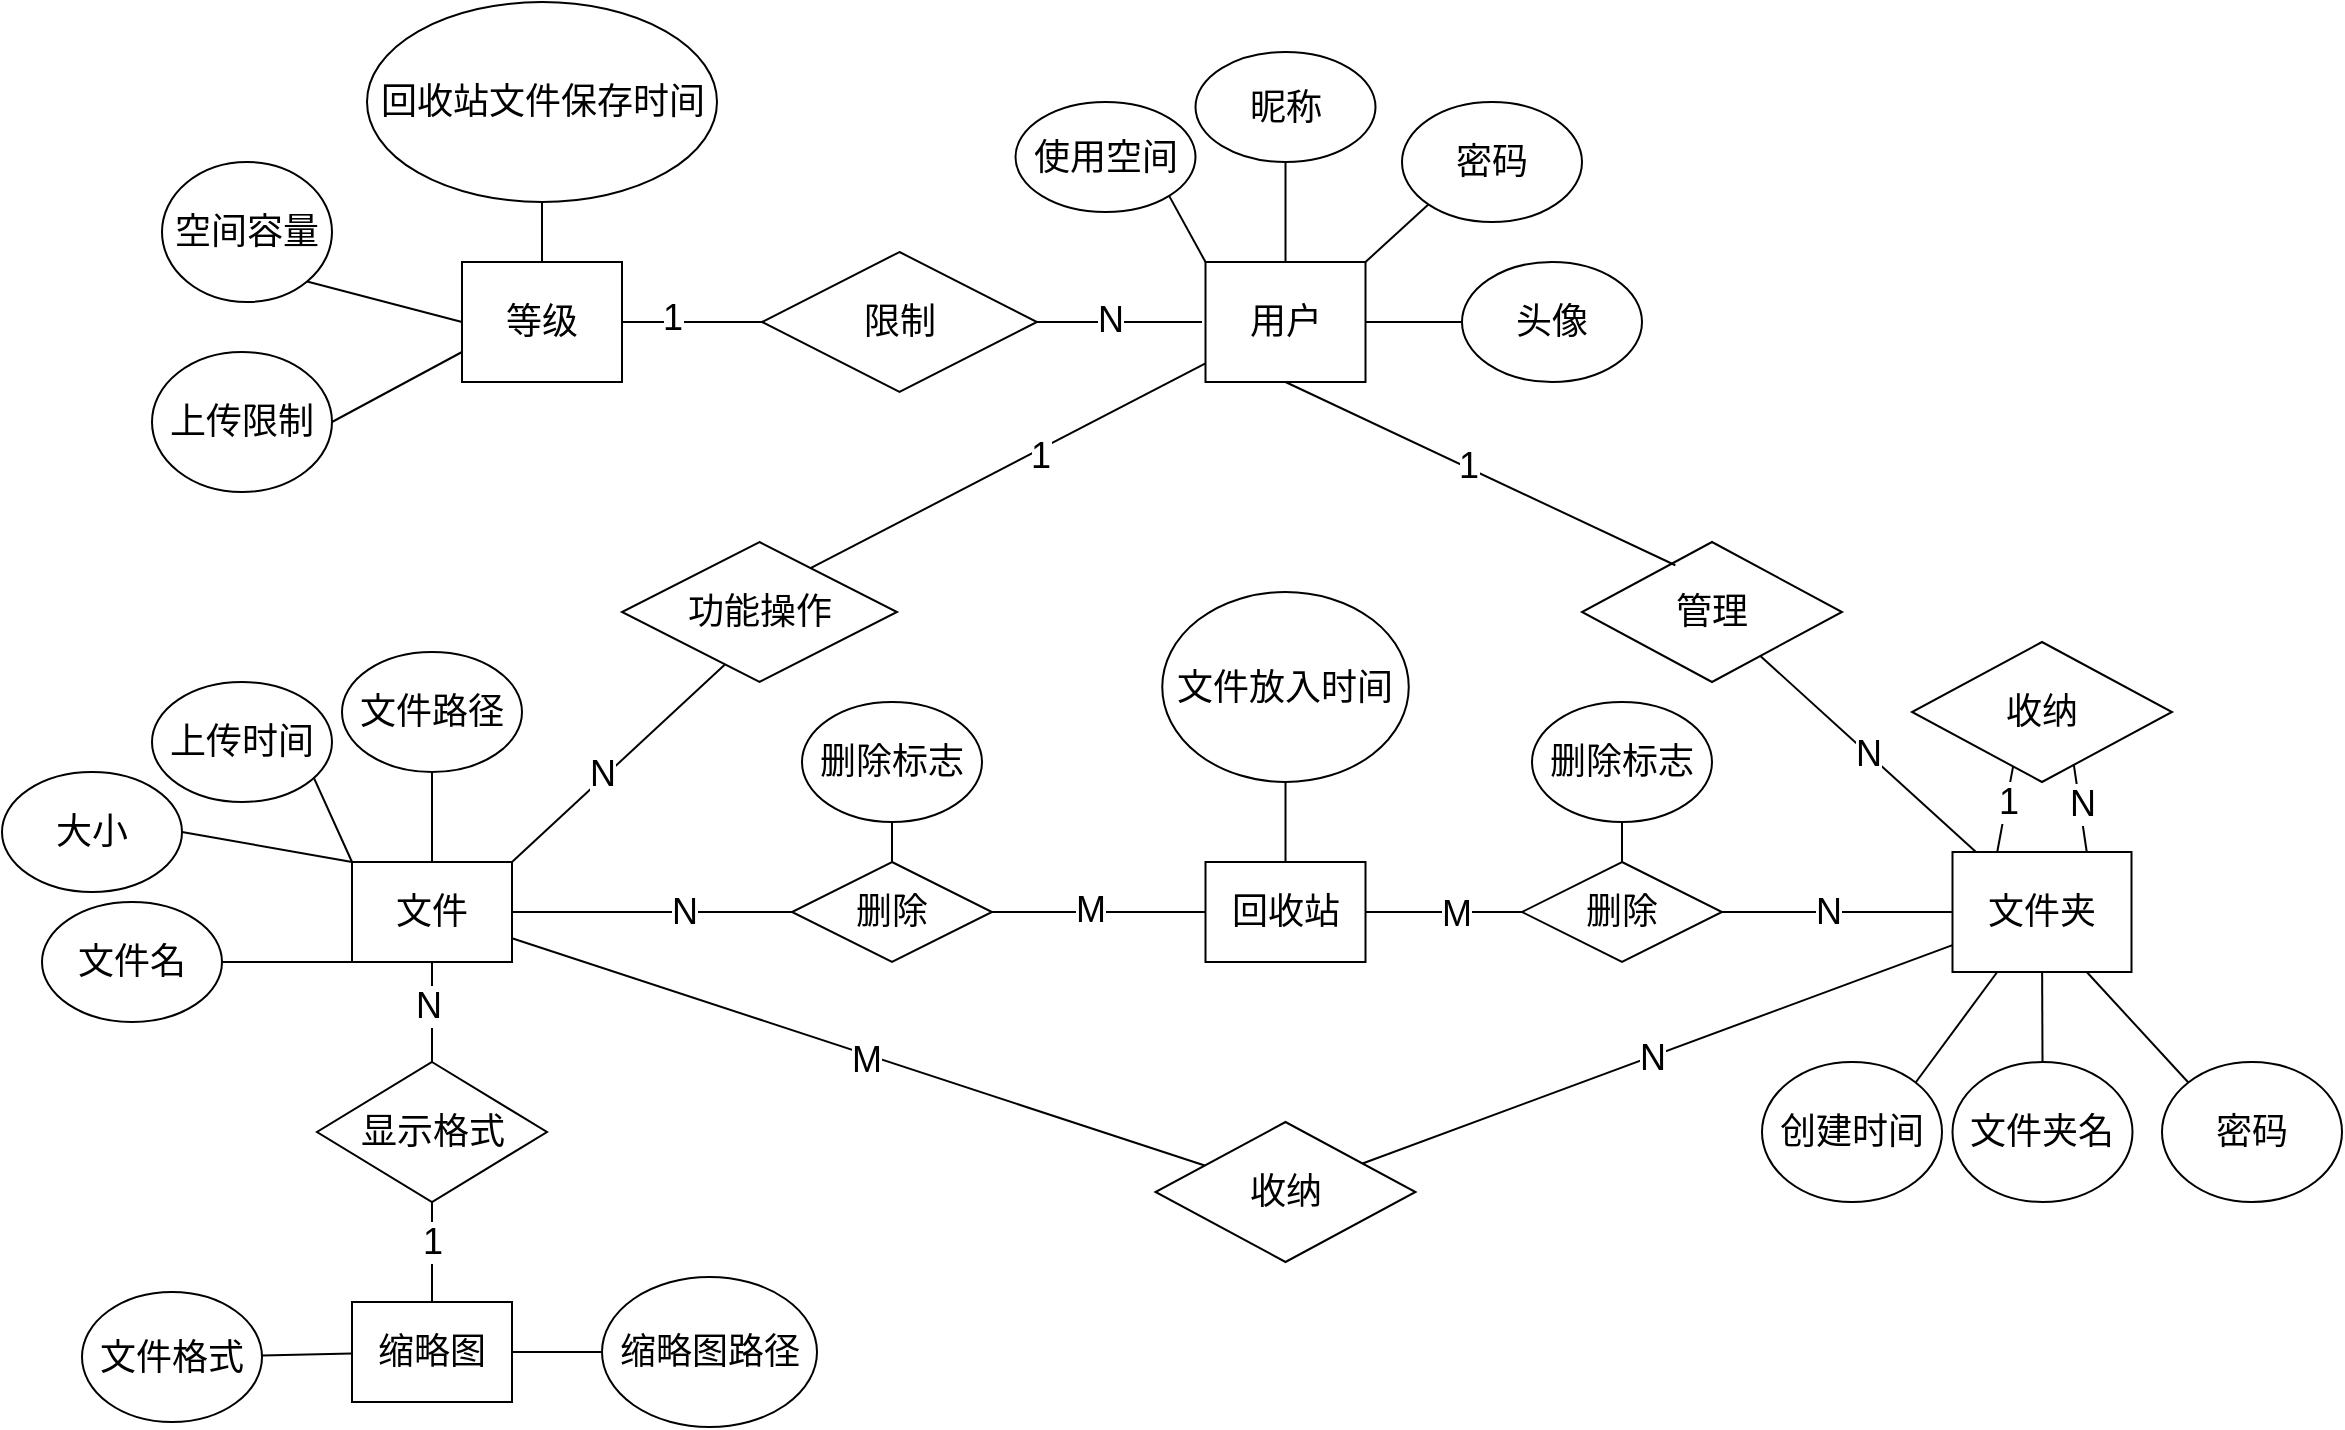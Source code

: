 <mxfile version="24.4.4" type="device">
  <diagram id="R2lEEEUBdFMjLlhIrx00" name="Page-1">
    <mxGraphModel dx="1241" dy="2071" grid="1" gridSize="10" guides="1" tooltips="1" connect="1" arrows="1" fold="1" page="1" pageScale="1" pageWidth="850" pageHeight="1100" math="0" shadow="0" extFonts="Permanent Marker^https://fonts.googleapis.com/css?family=Permanent+Marker">
      <root>
        <mxCell id="0" />
        <mxCell id="1" parent="0" />
        <mxCell id="C1nQSUP3_iVQXWu07cKW-3" style="edgeStyle=none;rounded=0;orthogonalLoop=1;jettySize=auto;html=1;exitX=0;exitY=0;exitDx=0;exitDy=0;entryX=1;entryY=1;entryDx=0;entryDy=0;strokeColor=default;align=center;verticalAlign=middle;fontFamily=Helvetica;fontSize=11;fontColor=default;labelBackgroundColor=default;endArrow=none;" edge="1" parent="1" source="w-bUhG9tgI94XME9KLcf-1" target="C1nQSUP3_iVQXWu07cKW-1">
          <mxGeometry relative="1" as="geometry" />
        </mxCell>
        <mxCell id="w-bUhG9tgI94XME9KLcf-1" value="&lt;font style=&quot;font-size: 18px;&quot;&gt;用户&lt;/font&gt;" style="rounded=0;whiteSpace=wrap;html=1;" parent="1" vertex="1">
          <mxGeometry x="921.75" y="-800" width="80" height="60" as="geometry" />
        </mxCell>
        <mxCell id="w-bUhG9tgI94XME9KLcf-25" value="" style="edgeStyle=none;rounded=0;orthogonalLoop=1;jettySize=auto;html=1;strokeColor=default;align=center;verticalAlign=middle;fontFamily=Helvetica;fontSize=11;fontColor=default;labelBackgroundColor=default;endArrow=none;" parent="1" source="w-bUhG9tgI94XME9KLcf-4" target="w-bUhG9tgI94XME9KLcf-24" edge="1">
          <mxGeometry relative="1" as="geometry" />
        </mxCell>
        <mxCell id="w-bUhG9tgI94XME9KLcf-35" value="&lt;font style=&quot;font-size: 18px;&quot;&gt;N&lt;/font&gt;" style="edgeLabel;html=1;align=center;verticalAlign=middle;resizable=0;points=[];fontFamily=Helvetica;fontSize=11;fontColor=default;labelBackgroundColor=default;" parent="w-bUhG9tgI94XME9KLcf-25" vertex="1" connectable="0">
          <mxGeometry x="0.02" relative="1" as="geometry">
            <mxPoint as="offset" />
          </mxGeometry>
        </mxCell>
        <mxCell id="w-bUhG9tgI94XME9KLcf-127" style="edgeStyle=none;rounded=0;orthogonalLoop=1;jettySize=auto;html=1;exitX=0.25;exitY=1;exitDx=0;exitDy=0;entryX=1;entryY=0;entryDx=0;entryDy=0;strokeColor=default;align=center;verticalAlign=middle;fontFamily=Helvetica;fontSize=11;fontColor=default;labelBackgroundColor=default;endArrow=none;" parent="1" source="w-bUhG9tgI94XME9KLcf-4" target="w-bUhG9tgI94XME9KLcf-126" edge="1">
          <mxGeometry relative="1" as="geometry" />
        </mxCell>
        <mxCell id="W53H7S4lqF-D5ezC9vgU-52" style="edgeStyle=none;rounded=0;orthogonalLoop=1;jettySize=auto;html=1;exitX=0.75;exitY=1;exitDx=0;exitDy=0;entryX=0;entryY=0;entryDx=0;entryDy=0;strokeColor=default;align=center;verticalAlign=middle;fontFamily=Helvetica;fontSize=11;fontColor=default;labelBackgroundColor=default;endArrow=none;" parent="1" source="w-bUhG9tgI94XME9KLcf-4" target="W53H7S4lqF-D5ezC9vgU-51" edge="1">
          <mxGeometry relative="1" as="geometry" />
        </mxCell>
        <mxCell id="w-bUhG9tgI94XME9KLcf-4" value="&lt;font style=&quot;font-size: 18px;&quot;&gt;文件夹&lt;/font&gt;" style="rounded=0;whiteSpace=wrap;html=1;" parent="1" vertex="1">
          <mxGeometry x="1295.25" y="-505" width="89.5" height="60" as="geometry" />
        </mxCell>
        <mxCell id="w-bUhG9tgI94XME9KLcf-26" value="" style="edgeStyle=none;rounded=0;orthogonalLoop=1;jettySize=auto;html=1;strokeColor=default;align=center;verticalAlign=middle;fontFamily=Helvetica;fontSize=11;fontColor=default;labelBackgroundColor=default;endArrow=none;" parent="1" source="w-bUhG9tgI94XME9KLcf-5" target="w-bUhG9tgI94XME9KLcf-24" edge="1">
          <mxGeometry relative="1" as="geometry" />
        </mxCell>
        <mxCell id="w-bUhG9tgI94XME9KLcf-30" value="&lt;font style=&quot;font-size: 18px;&quot;&gt;M&lt;/font&gt;" style="edgeLabel;html=1;align=center;verticalAlign=middle;resizable=0;points=[];fontFamily=Helvetica;fontSize=11;fontColor=default;labelBackgroundColor=default;" parent="w-bUhG9tgI94XME9KLcf-26" vertex="1" connectable="0">
          <mxGeometry x="0.022" y="-3" relative="1" as="geometry">
            <mxPoint as="offset" />
          </mxGeometry>
        </mxCell>
        <mxCell id="w-bUhG9tgI94XME9KLcf-48" style="edgeStyle=none;rounded=0;orthogonalLoop=1;jettySize=auto;html=1;exitX=0;exitY=0.5;exitDx=0;exitDy=0;entryX=1;entryY=0.5;entryDx=0;entryDy=0;strokeColor=default;align=center;verticalAlign=middle;fontFamily=Helvetica;fontSize=11;fontColor=default;labelBackgroundColor=default;endArrow=none;" parent="1" source="w-bUhG9tgI94XME9KLcf-5" target="w-bUhG9tgI94XME9KLcf-47" edge="1">
          <mxGeometry relative="1" as="geometry">
            <Array as="points" />
          </mxGeometry>
        </mxCell>
        <mxCell id="w-bUhG9tgI94XME9KLcf-53" value="&lt;font style=&quot;font-size: 18px;&quot;&gt;N&lt;/font&gt;" style="edgeLabel;html=1;align=center;verticalAlign=middle;resizable=0;points=[];fontFamily=Helvetica;fontSize=11;fontColor=default;labelBackgroundColor=default;" parent="w-bUhG9tgI94XME9KLcf-48" vertex="1" connectable="0">
          <mxGeometry x="0.038" relative="1" as="geometry">
            <mxPoint as="offset" />
          </mxGeometry>
        </mxCell>
        <mxCell id="w-bUhG9tgI94XME9KLcf-5" value="&lt;font style=&quot;font-size: 18px;&quot;&gt;文件&lt;/font&gt;" style="rounded=0;whiteSpace=wrap;html=1;" parent="1" vertex="1">
          <mxGeometry x="495" y="-500" width="80" height="50" as="geometry" />
        </mxCell>
        <mxCell id="w-bUhG9tgI94XME9KLcf-19" value="&lt;font style=&quot;font-size: 18px;&quot;&gt;N&lt;/font&gt;" style="edgeStyle=none;rounded=0;orthogonalLoop=1;jettySize=auto;html=1;strokeColor=default;align=center;verticalAlign=middle;fontFamily=Helvetica;fontSize=11;fontColor=default;labelBackgroundColor=default;endArrow=none;" parent="1" source="w-bUhG9tgI94XME9KLcf-12" target="w-bUhG9tgI94XME9KLcf-4" edge="1">
          <mxGeometry relative="1" as="geometry" />
        </mxCell>
        <mxCell id="w-bUhG9tgI94XME9KLcf-12" value="&lt;font style=&quot;font-size: 18px;&quot;&gt;管理&lt;/font&gt;" style="rhombus;whiteSpace=wrap;html=1;" parent="1" vertex="1">
          <mxGeometry x="1110" y="-660" width="130" height="70" as="geometry" />
        </mxCell>
        <mxCell id="w-bUhG9tgI94XME9KLcf-15" value="" style="endArrow=none;html=1;rounded=0;entryX=0.5;entryY=1;entryDx=0;entryDy=0;exitX=0.359;exitY=0.166;exitDx=0;exitDy=0;exitPerimeter=0;" parent="1" source="w-bUhG9tgI94XME9KLcf-12" target="w-bUhG9tgI94XME9KLcf-1" edge="1">
          <mxGeometry width="50" height="50" relative="1" as="geometry">
            <mxPoint x="1070" y="-630" as="sourcePoint" />
            <mxPoint x="845" y="-640" as="targetPoint" />
          </mxGeometry>
        </mxCell>
        <mxCell id="w-bUhG9tgI94XME9KLcf-20" value="&lt;font style=&quot;font-size: 18px;&quot;&gt;1&lt;/font&gt;" style="edgeLabel;html=1;align=center;verticalAlign=middle;resizable=0;points=[];fontFamily=Helvetica;fontSize=11;fontColor=default;labelBackgroundColor=default;" parent="w-bUhG9tgI94XME9KLcf-15" vertex="1" connectable="0">
          <mxGeometry x="0.074" y="-1" relative="1" as="geometry">
            <mxPoint as="offset" />
          </mxGeometry>
        </mxCell>
        <mxCell id="w-bUhG9tgI94XME9KLcf-24" value="&lt;font style=&quot;font-size: 18px;&quot;&gt;收纳&lt;/font&gt;" style="rhombus;whiteSpace=wrap;html=1;rotation=0;" parent="1" vertex="1">
          <mxGeometry x="896.75" y="-370" width="130" height="70" as="geometry" />
        </mxCell>
        <mxCell id="w-bUhG9tgI94XME9KLcf-39" style="edgeStyle=none;rounded=0;orthogonalLoop=1;jettySize=auto;html=1;entryX=1;entryY=0;entryDx=0;entryDy=0;strokeColor=default;align=center;verticalAlign=middle;fontFamily=Helvetica;fontSize=11;fontColor=default;labelBackgroundColor=default;endArrow=none;exitX=0.391;exitY=0.845;exitDx=0;exitDy=0;exitPerimeter=0;" parent="1" source="w-bUhG9tgI94XME9KLcf-38" target="w-bUhG9tgI94XME9KLcf-5" edge="1">
          <mxGeometry relative="1" as="geometry">
            <mxPoint x="695" y="-580" as="sourcePoint" />
          </mxGeometry>
        </mxCell>
        <mxCell id="w-bUhG9tgI94XME9KLcf-91" value="&lt;font style=&quot;font-size: 18px;&quot;&gt;N&lt;/font&gt;" style="edgeLabel;html=1;align=center;verticalAlign=middle;resizable=0;points=[];fontFamily=Helvetica;fontSize=11;fontColor=default;labelBackgroundColor=default;" parent="w-bUhG9tgI94XME9KLcf-39" vertex="1" connectable="0">
          <mxGeometry x="0.139" y="-1" relative="1" as="geometry">
            <mxPoint x="-1" as="offset" />
          </mxGeometry>
        </mxCell>
        <mxCell id="w-bUhG9tgI94XME9KLcf-40" style="edgeStyle=none;rounded=0;orthogonalLoop=1;jettySize=auto;html=1;exitX=0.677;exitY=0.196;exitDx=0;exitDy=0;strokeColor=default;align=center;verticalAlign=middle;fontFamily=Helvetica;fontSize=11;fontColor=default;labelBackgroundColor=default;endArrow=none;exitPerimeter=0;" parent="1" source="w-bUhG9tgI94XME9KLcf-38" target="w-bUhG9tgI94XME9KLcf-1" edge="1">
          <mxGeometry relative="1" as="geometry" />
        </mxCell>
        <mxCell id="w-bUhG9tgI94XME9KLcf-41" value="&lt;font style=&quot;font-size: 18px;&quot;&gt;1&lt;/font&gt;" style="edgeLabel;html=1;align=center;verticalAlign=middle;resizable=0;points=[];fontFamily=Helvetica;fontSize=11;fontColor=default;labelBackgroundColor=default;" parent="w-bUhG9tgI94XME9KLcf-40" vertex="1" connectable="0">
          <mxGeometry x="0.15" y="-3" relative="1" as="geometry">
            <mxPoint as="offset" />
          </mxGeometry>
        </mxCell>
        <mxCell id="w-bUhG9tgI94XME9KLcf-38" value="&lt;font style=&quot;font-size: 18px;&quot;&gt;功能操作&lt;/font&gt;" style="rhombus;whiteSpace=wrap;html=1;" parent="1" vertex="1">
          <mxGeometry x="630" y="-660" width="137.5" height="70" as="geometry" />
        </mxCell>
        <mxCell id="w-bUhG9tgI94XME9KLcf-44" value="&lt;span style=&quot;font-size: 18px;&quot;&gt;回收站&lt;/span&gt;" style="rounded=0;whiteSpace=wrap;html=1;" parent="1" vertex="1">
          <mxGeometry x="921.75" y="-500" width="80" height="50" as="geometry" />
        </mxCell>
        <mxCell id="w-bUhG9tgI94XME9KLcf-49" style="edgeStyle=none;rounded=0;orthogonalLoop=1;jettySize=auto;html=1;exitX=0;exitY=0.5;exitDx=0;exitDy=0;strokeColor=default;align=center;verticalAlign=middle;fontFamily=Helvetica;fontSize=11;fontColor=default;labelBackgroundColor=default;endArrow=none;" parent="1" source="w-bUhG9tgI94XME9KLcf-47" target="w-bUhG9tgI94XME9KLcf-44" edge="1">
          <mxGeometry relative="1" as="geometry" />
        </mxCell>
        <mxCell id="W53H7S4lqF-D5ezC9vgU-40" value="&lt;font style=&quot;font-size: 18px;&quot;&gt;M&lt;/font&gt;" style="edgeLabel;html=1;align=center;verticalAlign=middle;resizable=0;points=[];fontFamily=Helvetica;fontSize=11;fontColor=default;labelBackgroundColor=default;" parent="w-bUhG9tgI94XME9KLcf-49" vertex="1" connectable="0">
          <mxGeometry x="0.439" y="1" relative="1" as="geometry">
            <mxPoint as="offset" />
          </mxGeometry>
        </mxCell>
        <mxCell id="w-bUhG9tgI94XME9KLcf-47" value="&lt;font style=&quot;font-size: 18px;&quot;&gt;删除&lt;/font&gt;" style="rhombus;whiteSpace=wrap;html=1;" parent="1" vertex="1">
          <mxGeometry x="715" y="-500" width="100" height="50" as="geometry" />
        </mxCell>
        <mxCell id="w-bUhG9tgI94XME9KLcf-63" style="edgeStyle=none;rounded=0;orthogonalLoop=1;jettySize=auto;html=1;exitX=0.5;exitY=1;exitDx=0;exitDy=0;strokeColor=default;align=center;verticalAlign=middle;fontFamily=Helvetica;fontSize=11;fontColor=default;labelBackgroundColor=default;endArrow=none;entryX=0.5;entryY=0;entryDx=0;entryDy=0;" parent="1" source="w-bUhG9tgI94XME9KLcf-55" target="w-bUhG9tgI94XME9KLcf-1" edge="1">
          <mxGeometry relative="1" as="geometry">
            <mxPoint x="931.75" y="-790" as="targetPoint" />
          </mxGeometry>
        </mxCell>
        <mxCell id="w-bUhG9tgI94XME9KLcf-55" value="&lt;font style=&quot;font-size: 18px;&quot;&gt;昵称&lt;/font&gt;" style="ellipse;whiteSpace=wrap;html=1;fontFamily=Helvetica;fontSize=11;fontColor=default;labelBackgroundColor=default;" parent="1" vertex="1">
          <mxGeometry x="916.75" y="-905" width="90" height="55" as="geometry" />
        </mxCell>
        <mxCell id="w-bUhG9tgI94XME9KLcf-66" style="edgeStyle=none;rounded=0;orthogonalLoop=1;jettySize=auto;html=1;exitX=0;exitY=1;exitDx=0;exitDy=0;entryX=1;entryY=0;entryDx=0;entryDy=0;strokeColor=default;align=center;verticalAlign=middle;fontFamily=Helvetica;fontSize=11;fontColor=default;labelBackgroundColor=default;endArrow=none;" parent="1" source="w-bUhG9tgI94XME9KLcf-59" target="w-bUhG9tgI94XME9KLcf-1" edge="1">
          <mxGeometry relative="1" as="geometry" />
        </mxCell>
        <mxCell id="w-bUhG9tgI94XME9KLcf-59" value="&lt;font style=&quot;font-size: 18px;&quot;&gt;密码&lt;/font&gt;" style="ellipse;whiteSpace=wrap;html=1;fontFamily=Helvetica;fontSize=11;fontColor=default;labelBackgroundColor=default;" parent="1" vertex="1">
          <mxGeometry x="1020" y="-880" width="90" height="60" as="geometry" />
        </mxCell>
        <mxCell id="w-bUhG9tgI94XME9KLcf-67" style="edgeStyle=none;rounded=0;orthogonalLoop=1;jettySize=auto;html=1;entryX=1;entryY=0.5;entryDx=0;entryDy=0;strokeColor=default;align=center;verticalAlign=middle;fontFamily=Helvetica;fontSize=11;fontColor=default;labelBackgroundColor=default;endArrow=none;exitX=0;exitY=0.5;exitDx=0;exitDy=0;" parent="1" source="w-bUhG9tgI94XME9KLcf-60" target="w-bUhG9tgI94XME9KLcf-1" edge="1">
          <mxGeometry relative="1" as="geometry">
            <mxPoint x="1100" y="-745" as="sourcePoint" />
          </mxGeometry>
        </mxCell>
        <mxCell id="w-bUhG9tgI94XME9KLcf-60" value="&lt;span style=&quot;font-size: 18px;&quot;&gt;头像&lt;/span&gt;" style="ellipse;whiteSpace=wrap;html=1;fontFamily=Helvetica;fontSize=11;fontColor=default;labelBackgroundColor=default;" parent="1" vertex="1">
          <mxGeometry x="1050" y="-800" width="90" height="60" as="geometry" />
        </mxCell>
        <mxCell id="w-bUhG9tgI94XME9KLcf-86" style="edgeStyle=none;rounded=0;orthogonalLoop=1;jettySize=auto;html=1;exitX=0.684;exitY=0.086;exitDx=0;exitDy=0;strokeColor=default;align=center;verticalAlign=middle;fontFamily=Helvetica;fontSize=11;fontColor=default;labelBackgroundColor=default;endArrow=none;entryX=0;entryY=0;entryDx=0;entryDy=0;exitPerimeter=0;" parent="1" source="w-bUhG9tgI94XME9KLcf-71" target="w-bUhG9tgI94XME9KLcf-5" edge="1">
          <mxGeometry relative="1" as="geometry">
            <mxPoint x="375" y="-290" as="targetPoint" />
          </mxGeometry>
        </mxCell>
        <mxCell id="w-bUhG9tgI94XME9KLcf-71" value="&lt;span style=&quot;font-size: 18px;&quot;&gt;上传时间&lt;/span&gt;" style="ellipse;whiteSpace=wrap;html=1;fontFamily=Helvetica;fontSize=11;fontColor=default;labelBackgroundColor=default;" parent="1" vertex="1">
          <mxGeometry x="395" y="-590" width="90" height="60" as="geometry" />
        </mxCell>
        <mxCell id="w-bUhG9tgI94XME9KLcf-82" value="" style="edgeStyle=none;rounded=0;orthogonalLoop=1;jettySize=auto;html=1;strokeColor=default;align=center;verticalAlign=middle;fontFamily=Helvetica;fontSize=11;fontColor=default;labelBackgroundColor=default;endArrow=none;entryX=0;entryY=1;entryDx=0;entryDy=0;" parent="1" source="w-bUhG9tgI94XME9KLcf-80" target="w-bUhG9tgI94XME9KLcf-5" edge="1">
          <mxGeometry relative="1" as="geometry" />
        </mxCell>
        <mxCell id="w-bUhG9tgI94XME9KLcf-80" value="&lt;font style=&quot;font-size: 18px;&quot;&gt;文件名&lt;/font&gt;" style="ellipse;whiteSpace=wrap;html=1;fontFamily=Helvetica;fontSize=11;fontColor=default;labelBackgroundColor=default;" parent="1" vertex="1">
          <mxGeometry x="340" y="-480" width="90" height="60" as="geometry" />
        </mxCell>
        <mxCell id="w-bUhG9tgI94XME9KLcf-83" style="edgeStyle=none;rounded=0;orthogonalLoop=1;jettySize=auto;html=1;exitX=1;exitY=0.5;exitDx=0;exitDy=0;strokeColor=default;align=center;verticalAlign=middle;fontFamily=Helvetica;fontSize=11;fontColor=default;labelBackgroundColor=default;endArrow=none;entryX=0;entryY=0;entryDx=0;entryDy=0;" parent="1" source="w-bUhG9tgI94XME9KLcf-81" target="w-bUhG9tgI94XME9KLcf-5" edge="1">
          <mxGeometry relative="1" as="geometry">
            <mxPoint x="490" y="-500" as="targetPoint" />
          </mxGeometry>
        </mxCell>
        <mxCell id="w-bUhG9tgI94XME9KLcf-81" value="&lt;font style=&quot;font-size: 18px;&quot;&gt;大小&lt;/font&gt;" style="ellipse;whiteSpace=wrap;html=1;fontFamily=Helvetica;fontSize=11;fontColor=default;labelBackgroundColor=default;" parent="1" vertex="1">
          <mxGeometry x="320" y="-545" width="90" height="60" as="geometry" />
        </mxCell>
        <mxCell id="W53H7S4lqF-D5ezC9vgU-50" value="" style="edgeStyle=none;rounded=0;orthogonalLoop=1;jettySize=auto;html=1;strokeColor=default;align=center;verticalAlign=middle;fontFamily=Helvetica;fontSize=11;fontColor=default;labelBackgroundColor=default;endArrow=none;" parent="1" source="w-bUhG9tgI94XME9KLcf-90" target="w-bUhG9tgI94XME9KLcf-4" edge="1">
          <mxGeometry relative="1" as="geometry" />
        </mxCell>
        <mxCell id="w-bUhG9tgI94XME9KLcf-90" value="&lt;span style=&quot;font-size: 18px;&quot;&gt;文件夹名&lt;/span&gt;" style="ellipse;whiteSpace=wrap;html=1;fontFamily=Helvetica;fontSize=11;fontColor=default;labelBackgroundColor=default;" parent="1" vertex="1">
          <mxGeometry x="1295.25" y="-400" width="90" height="70" as="geometry" />
        </mxCell>
        <mxCell id="w-bUhG9tgI94XME9KLcf-126" value="&lt;span style=&quot;font-size: 18px;&quot;&gt;创建时间&lt;/span&gt;" style="ellipse;whiteSpace=wrap;html=1;fontFamily=Helvetica;fontSize=11;fontColor=default;labelBackgroundColor=default;" parent="1" vertex="1">
          <mxGeometry x="1200" y="-400" width="90" height="70" as="geometry" />
        </mxCell>
        <mxCell id="W53H7S4lqF-D5ezC9vgU-2" style="edgeStyle=orthogonalEdgeStyle;rounded=0;orthogonalLoop=1;jettySize=auto;html=1;exitX=0.5;exitY=1;exitDx=0;exitDy=0;" parent="1" source="w-bUhG9tgI94XME9KLcf-5" target="w-bUhG9tgI94XME9KLcf-5" edge="1">
          <mxGeometry relative="1" as="geometry" />
        </mxCell>
        <mxCell id="W53H7S4lqF-D5ezC9vgU-7" style="edgeStyle=none;rounded=0;orthogonalLoop=1;jettySize=auto;html=1;exitX=0.5;exitY=1;exitDx=0;exitDy=0;entryX=0.5;entryY=0;entryDx=0;entryDy=0;strokeColor=default;align=center;verticalAlign=middle;fontFamily=Helvetica;fontSize=11;fontColor=default;labelBackgroundColor=default;endArrow=none;" parent="1" source="W53H7S4lqF-D5ezC9vgU-4" target="w-bUhG9tgI94XME9KLcf-47" edge="1">
          <mxGeometry relative="1" as="geometry" />
        </mxCell>
        <mxCell id="W53H7S4lqF-D5ezC9vgU-4" value="&lt;font style=&quot;font-size: 18px;&quot;&gt;删除标志&lt;/font&gt;" style="ellipse;whiteSpace=wrap;html=1;fontFamily=Helvetica;fontSize=11;fontColor=default;labelBackgroundColor=default;" parent="1" vertex="1">
          <mxGeometry x="720" y="-580" width="90" height="60" as="geometry" />
        </mxCell>
        <mxCell id="W53H7S4lqF-D5ezC9vgU-10" style="edgeStyle=none;rounded=0;orthogonalLoop=1;jettySize=auto;html=1;exitX=1;exitY=0.5;exitDx=0;exitDy=0;entryX=0;entryY=0.5;entryDx=0;entryDy=0;strokeColor=default;align=center;verticalAlign=middle;fontFamily=Helvetica;fontSize=11;fontColor=default;labelBackgroundColor=default;endArrow=none;" parent="1" source="W53H7S4lqF-D5ezC9vgU-8" target="W53H7S4lqF-D5ezC9vgU-9" edge="1">
          <mxGeometry relative="1" as="geometry" />
        </mxCell>
        <mxCell id="W53H7S4lqF-D5ezC9vgU-13" value="&lt;font style=&quot;font-size: 18px;&quot;&gt;1&lt;/font&gt;" style="edgeLabel;html=1;align=center;verticalAlign=middle;resizable=0;points=[];fontFamily=Helvetica;fontSize=11;fontColor=default;labelBackgroundColor=default;" parent="W53H7S4lqF-D5ezC9vgU-10" vertex="1" connectable="0">
          <mxGeometry x="-0.29" y="2" relative="1" as="geometry">
            <mxPoint as="offset" />
          </mxGeometry>
        </mxCell>
        <mxCell id="W53H7S4lqF-D5ezC9vgU-17" style="edgeStyle=none;rounded=0;orthogonalLoop=1;jettySize=auto;html=1;exitX=0;exitY=0.5;exitDx=0;exitDy=0;entryX=1;entryY=1;entryDx=0;entryDy=0;strokeColor=default;align=center;verticalAlign=middle;fontFamily=Helvetica;fontSize=11;fontColor=default;labelBackgroundColor=default;endArrow=none;" parent="1" source="W53H7S4lqF-D5ezC9vgU-8" target="W53H7S4lqF-D5ezC9vgU-14" edge="1">
          <mxGeometry relative="1" as="geometry" />
        </mxCell>
        <mxCell id="C1nQSUP3_iVQXWu07cKW-11" style="edgeStyle=none;rounded=0;orthogonalLoop=1;jettySize=auto;html=1;exitX=0.5;exitY=0;exitDx=0;exitDy=0;entryX=0.5;entryY=1;entryDx=0;entryDy=0;strokeColor=default;align=center;verticalAlign=middle;fontFamily=Helvetica;fontSize=11;fontColor=default;labelBackgroundColor=default;endArrow=none;" edge="1" parent="1" source="W53H7S4lqF-D5ezC9vgU-8" target="C1nQSUP3_iVQXWu07cKW-10">
          <mxGeometry relative="1" as="geometry" />
        </mxCell>
        <mxCell id="W53H7S4lqF-D5ezC9vgU-8" value="&lt;font style=&quot;font-size: 18px;&quot;&gt;等级&lt;/font&gt;" style="rounded=0;whiteSpace=wrap;html=1;" parent="1" vertex="1">
          <mxGeometry x="550" y="-800" width="80" height="60" as="geometry" />
        </mxCell>
        <mxCell id="W53H7S4lqF-D5ezC9vgU-11" style="edgeStyle=none;rounded=0;orthogonalLoop=1;jettySize=auto;html=1;exitX=1;exitY=0.5;exitDx=0;exitDy=0;strokeColor=default;align=center;verticalAlign=middle;fontFamily=Helvetica;fontSize=11;fontColor=default;labelBackgroundColor=default;endArrow=none;" parent="1" source="W53H7S4lqF-D5ezC9vgU-9" edge="1">
          <mxGeometry relative="1" as="geometry">
            <mxPoint x="920" y="-770" as="targetPoint" />
            <Array as="points" />
          </mxGeometry>
        </mxCell>
        <mxCell id="W53H7S4lqF-D5ezC9vgU-12" value="&lt;font style=&quot;font-size: 18px;&quot;&gt;N&lt;/font&gt;" style="edgeLabel;html=1;align=center;verticalAlign=middle;resizable=0;points=[];fontFamily=Helvetica;fontSize=11;fontColor=default;labelBackgroundColor=default;" parent="W53H7S4lqF-D5ezC9vgU-11" vertex="1" connectable="0">
          <mxGeometry x="-0.145" y="1" relative="1" as="geometry">
            <mxPoint x="1" as="offset" />
          </mxGeometry>
        </mxCell>
        <mxCell id="W53H7S4lqF-D5ezC9vgU-9" value="&lt;font style=&quot;font-size: 18px;&quot;&gt;限制&lt;/font&gt;" style="rhombus;whiteSpace=wrap;html=1;" parent="1" vertex="1">
          <mxGeometry x="700" y="-805" width="137.5" height="70" as="geometry" />
        </mxCell>
        <mxCell id="W53H7S4lqF-D5ezC9vgU-14" value="&lt;font style=&quot;font-size: 18px;&quot;&gt;空间容量&lt;/font&gt;" style="ellipse;whiteSpace=wrap;html=1;fontFamily=Helvetica;fontSize=11;fontColor=default;labelBackgroundColor=default;" parent="1" vertex="1">
          <mxGeometry x="400" y="-850" width="85" height="70" as="geometry" />
        </mxCell>
        <mxCell id="W53H7S4lqF-D5ezC9vgU-18" style="edgeStyle=none;rounded=0;orthogonalLoop=1;jettySize=auto;html=1;exitX=1;exitY=0.5;exitDx=0;exitDy=0;entryX=0;entryY=0.75;entryDx=0;entryDy=0;strokeColor=default;align=center;verticalAlign=middle;fontFamily=Helvetica;fontSize=11;fontColor=default;labelBackgroundColor=default;endArrow=none;" parent="1" source="W53H7S4lqF-D5ezC9vgU-16" target="W53H7S4lqF-D5ezC9vgU-8" edge="1">
          <mxGeometry relative="1" as="geometry" />
        </mxCell>
        <mxCell id="W53H7S4lqF-D5ezC9vgU-16" value="&lt;span style=&quot;font-size: 18px;&quot;&gt;上传限制&lt;/span&gt;" style="ellipse;whiteSpace=wrap;html=1;fontFamily=Helvetica;fontSize=11;fontColor=default;labelBackgroundColor=default;" parent="1" vertex="1">
          <mxGeometry x="395" y="-755" width="90" height="70" as="geometry" />
        </mxCell>
        <mxCell id="W53H7S4lqF-D5ezC9vgU-30" style="edgeStyle=none;rounded=0;orthogonalLoop=1;jettySize=auto;html=1;strokeColor=default;align=center;verticalAlign=middle;fontFamily=Helvetica;fontSize=11;fontColor=default;labelBackgroundColor=default;endArrow=none;exitX=0.5;exitY=0;exitDx=0;exitDy=0;" parent="1" source="W53H7S4lqF-D5ezC9vgU-29" edge="1">
          <mxGeometry relative="1" as="geometry">
            <mxPoint x="463" y="-411" as="sourcePoint" />
            <mxPoint x="535" y="-500" as="targetPoint" />
          </mxGeometry>
        </mxCell>
        <mxCell id="W53H7S4lqF-D5ezC9vgU-29" value="&lt;span style=&quot;font-size: 18px;&quot;&gt;文件路径&lt;/span&gt;" style="ellipse;whiteSpace=wrap;html=1;fontFamily=Helvetica;fontSize=11;fontColor=default;labelBackgroundColor=default;" parent="1" vertex="1">
          <mxGeometry x="490" y="-605" width="90" height="60" as="geometry" />
        </mxCell>
        <mxCell id="W53H7S4lqF-D5ezC9vgU-34" value="&lt;font style=&quot;font-size: 18px;&quot;&gt;收纳&lt;/font&gt;" style="rhombus;whiteSpace=wrap;html=1;rotation=0;" parent="1" vertex="1">
          <mxGeometry x="1275" y="-610" width="130" height="70" as="geometry" />
        </mxCell>
        <mxCell id="W53H7S4lqF-D5ezC9vgU-35" style="edgeStyle=none;rounded=0;orthogonalLoop=1;jettySize=auto;html=1;exitX=0.25;exitY=0;exitDx=0;exitDy=0;strokeColor=default;align=center;verticalAlign=middle;fontFamily=Helvetica;fontSize=11;fontColor=default;labelBackgroundColor=default;endArrow=none;entryX=0.389;entryY=0.887;entryDx=0;entryDy=0;entryPerimeter=0;" parent="1" source="w-bUhG9tgI94XME9KLcf-4" target="W53H7S4lqF-D5ezC9vgU-34" edge="1">
          <mxGeometry relative="1" as="geometry">
            <mxPoint x="1252" y="-580" as="targetPoint" />
          </mxGeometry>
        </mxCell>
        <mxCell id="W53H7S4lqF-D5ezC9vgU-39" value="&lt;font style=&quot;font-size: 18px;&quot;&gt;1&lt;/font&gt;" style="edgeLabel;html=1;align=center;verticalAlign=middle;resizable=0;points=[];fontFamily=Helvetica;fontSize=11;fontColor=default;labelBackgroundColor=default;" parent="W53H7S4lqF-D5ezC9vgU-35" vertex="1" connectable="0">
          <mxGeometry x="0.131" y="-1" relative="1" as="geometry">
            <mxPoint y="-1" as="offset" />
          </mxGeometry>
        </mxCell>
        <mxCell id="W53H7S4lqF-D5ezC9vgU-37" style="edgeStyle=none;rounded=0;orthogonalLoop=1;jettySize=auto;html=1;entryX=0.622;entryY=0.873;entryDx=0;entryDy=0;entryPerimeter=0;strokeColor=default;align=center;verticalAlign=middle;fontFamily=Helvetica;fontSize=11;fontColor=default;labelBackgroundColor=default;endArrow=none;exitX=0.75;exitY=0;exitDx=0;exitDy=0;" parent="1" source="w-bUhG9tgI94XME9KLcf-4" target="W53H7S4lqF-D5ezC9vgU-34" edge="1">
          <mxGeometry relative="1" as="geometry">
            <mxPoint x="1281" y="-480" as="sourcePoint" />
          </mxGeometry>
        </mxCell>
        <mxCell id="W53H7S4lqF-D5ezC9vgU-38" value="&lt;font style=&quot;font-size: 18px;&quot;&gt;N&lt;/font&gt;" style="edgeLabel;html=1;align=center;verticalAlign=middle;resizable=0;points=[];fontFamily=Helvetica;fontSize=11;fontColor=default;labelBackgroundColor=default;" parent="W53H7S4lqF-D5ezC9vgU-37" vertex="1" connectable="0">
          <mxGeometry x="0.12" y="-1" relative="1" as="geometry">
            <mxPoint y="1" as="offset" />
          </mxGeometry>
        </mxCell>
        <mxCell id="W53H7S4lqF-D5ezC9vgU-46" style="edgeStyle=none;rounded=0;orthogonalLoop=1;jettySize=auto;html=1;exitX=0;exitY=0.5;exitDx=0;exitDy=0;entryX=1;entryY=0.5;entryDx=0;entryDy=0;strokeColor=default;align=center;verticalAlign=middle;fontFamily=Helvetica;fontSize=11;fontColor=default;labelBackgroundColor=default;endArrow=none;" parent="1" source="W53H7S4lqF-D5ezC9vgU-43" target="w-bUhG9tgI94XME9KLcf-44" edge="1">
          <mxGeometry relative="1" as="geometry" />
        </mxCell>
        <mxCell id="W53H7S4lqF-D5ezC9vgU-49" value="&lt;font style=&quot;font-size: 18px;&quot;&gt;M&lt;/font&gt;" style="edgeLabel;html=1;align=center;verticalAlign=middle;resizable=0;points=[];fontFamily=Helvetica;fontSize=11;fontColor=default;labelBackgroundColor=default;" parent="W53H7S4lqF-D5ezC9vgU-46" vertex="1" connectable="0">
          <mxGeometry x="-0.132" y="1" relative="1" as="geometry">
            <mxPoint x="1" as="offset" />
          </mxGeometry>
        </mxCell>
        <mxCell id="W53H7S4lqF-D5ezC9vgU-47" style="edgeStyle=none;rounded=0;orthogonalLoop=1;jettySize=auto;html=1;exitX=1;exitY=0.5;exitDx=0;exitDy=0;entryX=0;entryY=0.5;entryDx=0;entryDy=0;strokeColor=default;align=center;verticalAlign=middle;fontFamily=Helvetica;fontSize=11;fontColor=default;labelBackgroundColor=default;endArrow=none;" parent="1" source="W53H7S4lqF-D5ezC9vgU-43" target="w-bUhG9tgI94XME9KLcf-4" edge="1">
          <mxGeometry relative="1" as="geometry" />
        </mxCell>
        <mxCell id="W53H7S4lqF-D5ezC9vgU-48" value="&lt;font style=&quot;font-size: 18px;&quot;&gt;N&lt;/font&gt;" style="edgeLabel;html=1;align=center;verticalAlign=middle;resizable=0;points=[];fontFamily=Helvetica;fontSize=11;fontColor=default;labelBackgroundColor=default;" parent="W53H7S4lqF-D5ezC9vgU-47" vertex="1" connectable="0">
          <mxGeometry x="-0.104" relative="1" as="geometry">
            <mxPoint x="1" as="offset" />
          </mxGeometry>
        </mxCell>
        <mxCell id="W53H7S4lqF-D5ezC9vgU-43" value="&lt;font style=&quot;font-size: 18px;&quot;&gt;删除&lt;/font&gt;" style="rhombus;whiteSpace=wrap;html=1;" parent="1" vertex="1">
          <mxGeometry x="1080" y="-500" width="100" height="50" as="geometry" />
        </mxCell>
        <mxCell id="W53H7S4lqF-D5ezC9vgU-44" style="edgeStyle=none;rounded=0;orthogonalLoop=1;jettySize=auto;html=1;exitX=0.5;exitY=1;exitDx=0;exitDy=0;entryX=0.5;entryY=0;entryDx=0;entryDy=0;strokeColor=default;align=center;verticalAlign=middle;fontFamily=Helvetica;fontSize=11;fontColor=default;labelBackgroundColor=default;endArrow=none;" parent="1" source="W53H7S4lqF-D5ezC9vgU-45" target="W53H7S4lqF-D5ezC9vgU-43" edge="1">
          <mxGeometry relative="1" as="geometry" />
        </mxCell>
        <mxCell id="W53H7S4lqF-D5ezC9vgU-45" value="&lt;font style=&quot;font-size: 18px;&quot;&gt;删除标志&lt;/font&gt;" style="ellipse;whiteSpace=wrap;html=1;fontFamily=Helvetica;fontSize=11;fontColor=default;labelBackgroundColor=default;" parent="1" vertex="1">
          <mxGeometry x="1085" y="-580" width="90" height="60" as="geometry" />
        </mxCell>
        <mxCell id="W53H7S4lqF-D5ezC9vgU-51" value="&lt;span style=&quot;font-size: 18px;&quot;&gt;密码&lt;/span&gt;" style="ellipse;whiteSpace=wrap;html=1;fontFamily=Helvetica;fontSize=11;fontColor=default;labelBackgroundColor=default;" parent="1" vertex="1">
          <mxGeometry x="1400" y="-400" width="90" height="70" as="geometry" />
        </mxCell>
        <mxCell id="C1nQSUP3_iVQXWu07cKW-1" value="&lt;span style=&quot;font-size: 18px;&quot;&gt;使用空间&lt;/span&gt;" style="ellipse;whiteSpace=wrap;html=1;fontFamily=Helvetica;fontSize=11;fontColor=default;labelBackgroundColor=default;" vertex="1" parent="1">
          <mxGeometry x="826.75" y="-880" width="90" height="55" as="geometry" />
        </mxCell>
        <mxCell id="C1nQSUP3_iVQXWu07cKW-5" value="&lt;font style=&quot;font-size: 18px;&quot;&gt;缩略图&lt;/font&gt;" style="rounded=0;whiteSpace=wrap;html=1;" vertex="1" parent="1">
          <mxGeometry x="495" y="-280" width="80" height="50" as="geometry" />
        </mxCell>
        <mxCell id="C1nQSUP3_iVQXWu07cKW-12" value="" style="edgeStyle=none;rounded=0;orthogonalLoop=1;jettySize=auto;html=1;strokeColor=default;align=center;verticalAlign=middle;fontFamily=Helvetica;fontSize=11;fontColor=default;labelBackgroundColor=default;endArrow=none;" edge="1" parent="1" source="C1nQSUP3_iVQXWu07cKW-7" target="w-bUhG9tgI94XME9KLcf-5">
          <mxGeometry relative="1" as="geometry" />
        </mxCell>
        <mxCell id="C1nQSUP3_iVQXWu07cKW-14" value="&lt;font style=&quot;font-size: 18px;&quot;&gt;N&lt;/font&gt;" style="edgeLabel;html=1;align=center;verticalAlign=middle;resizable=0;points=[];fontFamily=Helvetica;fontSize=11;fontColor=default;labelBackgroundColor=default;" vertex="1" connectable="0" parent="C1nQSUP3_iVQXWu07cKW-12">
          <mxGeometry x="0.125" y="2" relative="1" as="geometry">
            <mxPoint as="offset" />
          </mxGeometry>
        </mxCell>
        <mxCell id="C1nQSUP3_iVQXWu07cKW-13" value="" style="edgeStyle=none;rounded=0;orthogonalLoop=1;jettySize=auto;html=1;strokeColor=default;align=center;verticalAlign=middle;fontFamily=Helvetica;fontSize=11;fontColor=default;labelBackgroundColor=default;endArrow=none;" edge="1" parent="1" source="C1nQSUP3_iVQXWu07cKW-7" target="C1nQSUP3_iVQXWu07cKW-5">
          <mxGeometry relative="1" as="geometry" />
        </mxCell>
        <mxCell id="C1nQSUP3_iVQXWu07cKW-15" value="&lt;font style=&quot;font-size: 18px;&quot;&gt;1&lt;/font&gt;" style="edgeLabel;html=1;align=center;verticalAlign=middle;resizable=0;points=[];fontFamily=Helvetica;fontSize=11;fontColor=default;labelBackgroundColor=default;" vertex="1" connectable="0" parent="C1nQSUP3_iVQXWu07cKW-13">
          <mxGeometry x="-0.195" relative="1" as="geometry">
            <mxPoint as="offset" />
          </mxGeometry>
        </mxCell>
        <mxCell id="C1nQSUP3_iVQXWu07cKW-7" value="&lt;font style=&quot;font-size: 18px;&quot;&gt;显示格式&lt;/font&gt;" style="rhombus;whiteSpace=wrap;html=1;" vertex="1" parent="1">
          <mxGeometry x="477.5" y="-400" width="115" height="70" as="geometry" />
        </mxCell>
        <mxCell id="C1nQSUP3_iVQXWu07cKW-9" style="edgeStyle=none;rounded=0;orthogonalLoop=1;jettySize=auto;html=1;exitX=0.5;exitY=1;exitDx=0;exitDy=0;entryX=0.5;entryY=0;entryDx=0;entryDy=0;strokeColor=default;align=center;verticalAlign=middle;fontFamily=Helvetica;fontSize=11;fontColor=default;labelBackgroundColor=default;endArrow=none;" edge="1" parent="1" source="C1nQSUP3_iVQXWu07cKW-8" target="w-bUhG9tgI94XME9KLcf-44">
          <mxGeometry relative="1" as="geometry" />
        </mxCell>
        <mxCell id="C1nQSUP3_iVQXWu07cKW-8" value="&lt;font style=&quot;font-size: 18px;&quot;&gt;文件放入时间&lt;/font&gt;" style="ellipse;whiteSpace=wrap;html=1;fontFamily=Helvetica;fontSize=11;fontColor=default;labelBackgroundColor=default;" vertex="1" parent="1">
          <mxGeometry x="900.13" y="-635" width="123.25" height="95" as="geometry" />
        </mxCell>
        <mxCell id="C1nQSUP3_iVQXWu07cKW-10" value="&lt;span style=&quot;font-size: 18px;&quot;&gt;回收站文件保存时间&lt;/span&gt;" style="ellipse;whiteSpace=wrap;html=1;fontFamily=Helvetica;fontSize=11;fontColor=default;labelBackgroundColor=default;" vertex="1" parent="1">
          <mxGeometry x="502.5" y="-930" width="175" height="100" as="geometry" />
        </mxCell>
        <mxCell id="C1nQSUP3_iVQXWu07cKW-20" value="" style="edgeStyle=none;rounded=0;orthogonalLoop=1;jettySize=auto;html=1;strokeColor=default;align=center;verticalAlign=middle;fontFamily=Helvetica;fontSize=11;fontColor=default;labelBackgroundColor=default;endArrow=none;" edge="1" parent="1" source="C1nQSUP3_iVQXWu07cKW-16" target="C1nQSUP3_iVQXWu07cKW-5">
          <mxGeometry relative="1" as="geometry" />
        </mxCell>
        <mxCell id="C1nQSUP3_iVQXWu07cKW-16" value="&lt;span style=&quot;font-size: 18px;&quot;&gt;文件格式&lt;/span&gt;" style="ellipse;whiteSpace=wrap;html=1;fontFamily=Helvetica;fontSize=11;fontColor=default;labelBackgroundColor=default;" vertex="1" parent="1">
          <mxGeometry x="360" y="-285" width="90" height="65" as="geometry" />
        </mxCell>
        <mxCell id="C1nQSUP3_iVQXWu07cKW-19" value="" style="edgeStyle=none;rounded=0;orthogonalLoop=1;jettySize=auto;html=1;strokeColor=default;align=center;verticalAlign=middle;fontFamily=Helvetica;fontSize=11;fontColor=default;labelBackgroundColor=default;endArrow=none;" edge="1" parent="1" source="C1nQSUP3_iVQXWu07cKW-18" target="C1nQSUP3_iVQXWu07cKW-5">
          <mxGeometry relative="1" as="geometry" />
        </mxCell>
        <mxCell id="C1nQSUP3_iVQXWu07cKW-18" value="&lt;span style=&quot;font-size: 18px;&quot;&gt;缩略图路径&lt;/span&gt;" style="ellipse;whiteSpace=wrap;html=1;fontFamily=Helvetica;fontSize=11;fontColor=default;labelBackgroundColor=default;" vertex="1" parent="1">
          <mxGeometry x="620" y="-292.5" width="107.5" height="75" as="geometry" />
        </mxCell>
      </root>
    </mxGraphModel>
  </diagram>
</mxfile>

